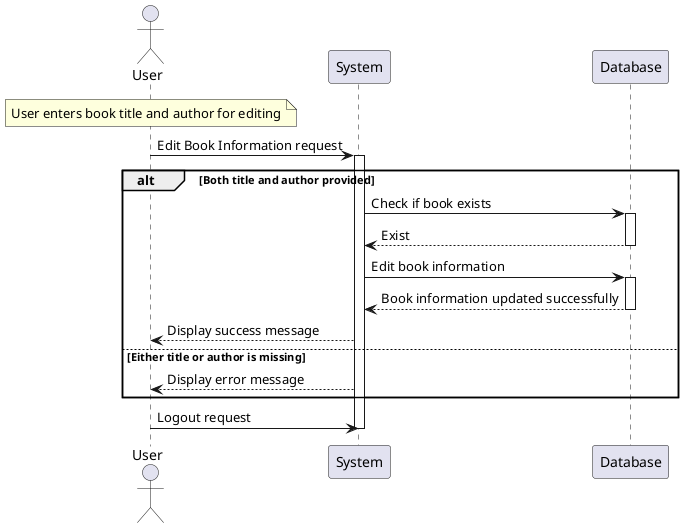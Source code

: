 
@startuml

actor User

note over User: User enters book title and author for editing
User -> System: Edit Book Information request
activate System

alt Both title and author provided
  System -> Database: Check if book exists
  activate Database
    Database --> System: Exist
  deactivate Database

  System -> Database: Edit book information
  activate Database
    Database --> System: Book information updated successfully
  deactivate Database

  System --> User: Display success message
else Either title or author is missing
  System --> User: Display error message
end

User -> System: Logout request
deactivate System

@enduml








@startuml
actor User
participant System
database Database

note over User: User enters book title and author for editing
User -> System: Edit Book Information request
activate System

alt Both title and author provided
  System -> Database: Check if book exists
  activate Database
    Database --> System: Exist
  deactivate Database

  System -> Database: Retrieve book information
  activate Database
    Database --> System: Book information
  deactivate Database

  System --> User: Display book information for editing
  User -> System: Provide updated book details
  System -> Database: Update book information
  activate Database
    Database --> System: Book information updated successfully
  deactivate Database

  System --> User: Display success message

  User -> System: Request related books
  System -> Database: Retrieve related books
  activate Database
    Database --> System: List of related books
  deactivate Database

  System --> User: Display related books

else Either title or author is missing
  System --> User: Display error message
end

User -> System: Logout request
deactivate System
@enduml